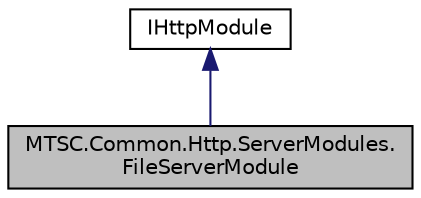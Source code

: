 digraph "MTSC.Common.Http.ServerModules.FileServerModule"
{
 // LATEX_PDF_SIZE
  edge [fontname="Helvetica",fontsize="10",labelfontname="Helvetica",labelfontsize="10"];
  node [fontname="Helvetica",fontsize="10",shape=record];
  Node0 [label="MTSC.Common.Http.ServerModules.\lFileServerModule",height=0.2,width=0.4,color="black", fillcolor="grey75", style="filled", fontcolor="black",tooltip=" "];
  Node1 -> Node0 [dir="back",color="midnightblue",fontsize="10",style="solid",fontname="Helvetica"];
  Node1 [label="IHttpModule",height=0.2,width=0.4,color="black", fillcolor="white", style="filled",URL="$d8/da0/interface_m_t_s_c_1_1_common_1_1_http_1_1_server_modules_1_1_i_http_module.html",tooltip="Interface for Http modules used by the server http handler."];
}
